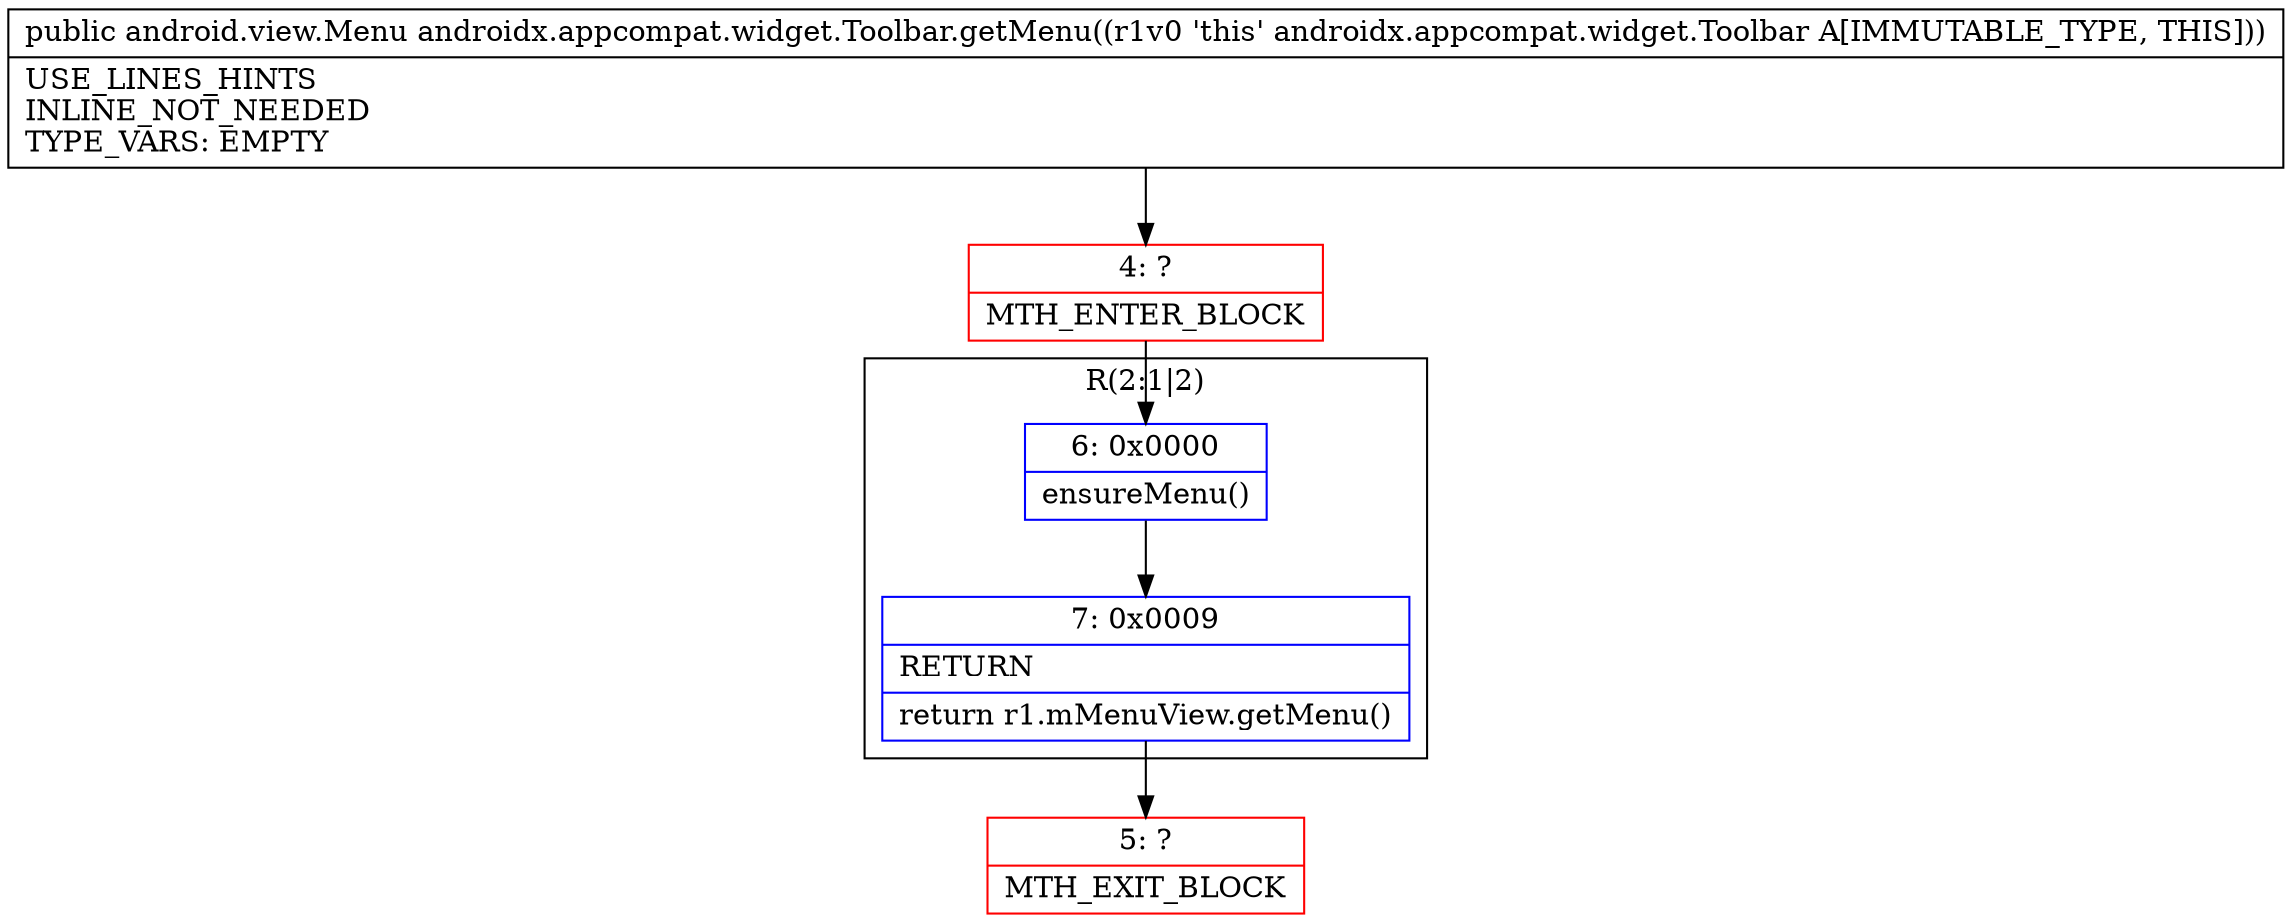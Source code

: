 digraph "CFG forandroidx.appcompat.widget.Toolbar.getMenu()Landroid\/view\/Menu;" {
subgraph cluster_Region_1662333201 {
label = "R(2:1|2)";
node [shape=record,color=blue];
Node_6 [shape=record,label="{6\:\ 0x0000|ensureMenu()\l}"];
Node_7 [shape=record,label="{7\:\ 0x0009|RETURN\l|return r1.mMenuView.getMenu()\l}"];
}
Node_4 [shape=record,color=red,label="{4\:\ ?|MTH_ENTER_BLOCK\l}"];
Node_5 [shape=record,color=red,label="{5\:\ ?|MTH_EXIT_BLOCK\l}"];
MethodNode[shape=record,label="{public android.view.Menu androidx.appcompat.widget.Toolbar.getMenu((r1v0 'this' androidx.appcompat.widget.Toolbar A[IMMUTABLE_TYPE, THIS]))  | USE_LINES_HINTS\lINLINE_NOT_NEEDED\lTYPE_VARS: EMPTY\l}"];
MethodNode -> Node_4;Node_6 -> Node_7;
Node_7 -> Node_5;
Node_4 -> Node_6;
}


